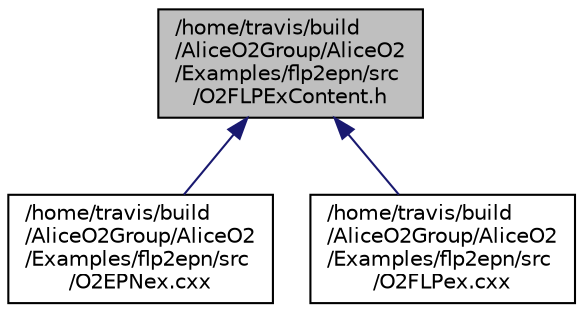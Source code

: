digraph "/home/travis/build/AliceO2Group/AliceO2/Examples/flp2epn/src/O2FLPExContent.h"
{
 // INTERACTIVE_SVG=YES
  bgcolor="transparent";
  edge [fontname="Helvetica",fontsize="10",labelfontname="Helvetica",labelfontsize="10"];
  node [fontname="Helvetica",fontsize="10",shape=record];
  Node1 [label="/home/travis/build\l/AliceO2Group/AliceO2\l/Examples/flp2epn/src\l/O2FLPExContent.h",height=0.2,width=0.4,color="black", fillcolor="grey75", style="filled", fontcolor="black"];
  Node1 -> Node2 [dir="back",color="midnightblue",fontsize="10",style="solid",fontname="Helvetica"];
  Node2 [label="/home/travis/build\l/AliceO2Group/AliceO2\l/Examples/flp2epn/src\l/O2EPNex.cxx",height=0.2,width=0.4,color="black",URL="$dd/d55/O2EPNex_8cxx.html"];
  Node1 -> Node3 [dir="back",color="midnightblue",fontsize="10",style="solid",fontname="Helvetica"];
  Node3 [label="/home/travis/build\l/AliceO2Group/AliceO2\l/Examples/flp2epn/src\l/O2FLPex.cxx",height=0.2,width=0.4,color="black",URL="$d4/d53/O2FLPex_8cxx.html"];
}
